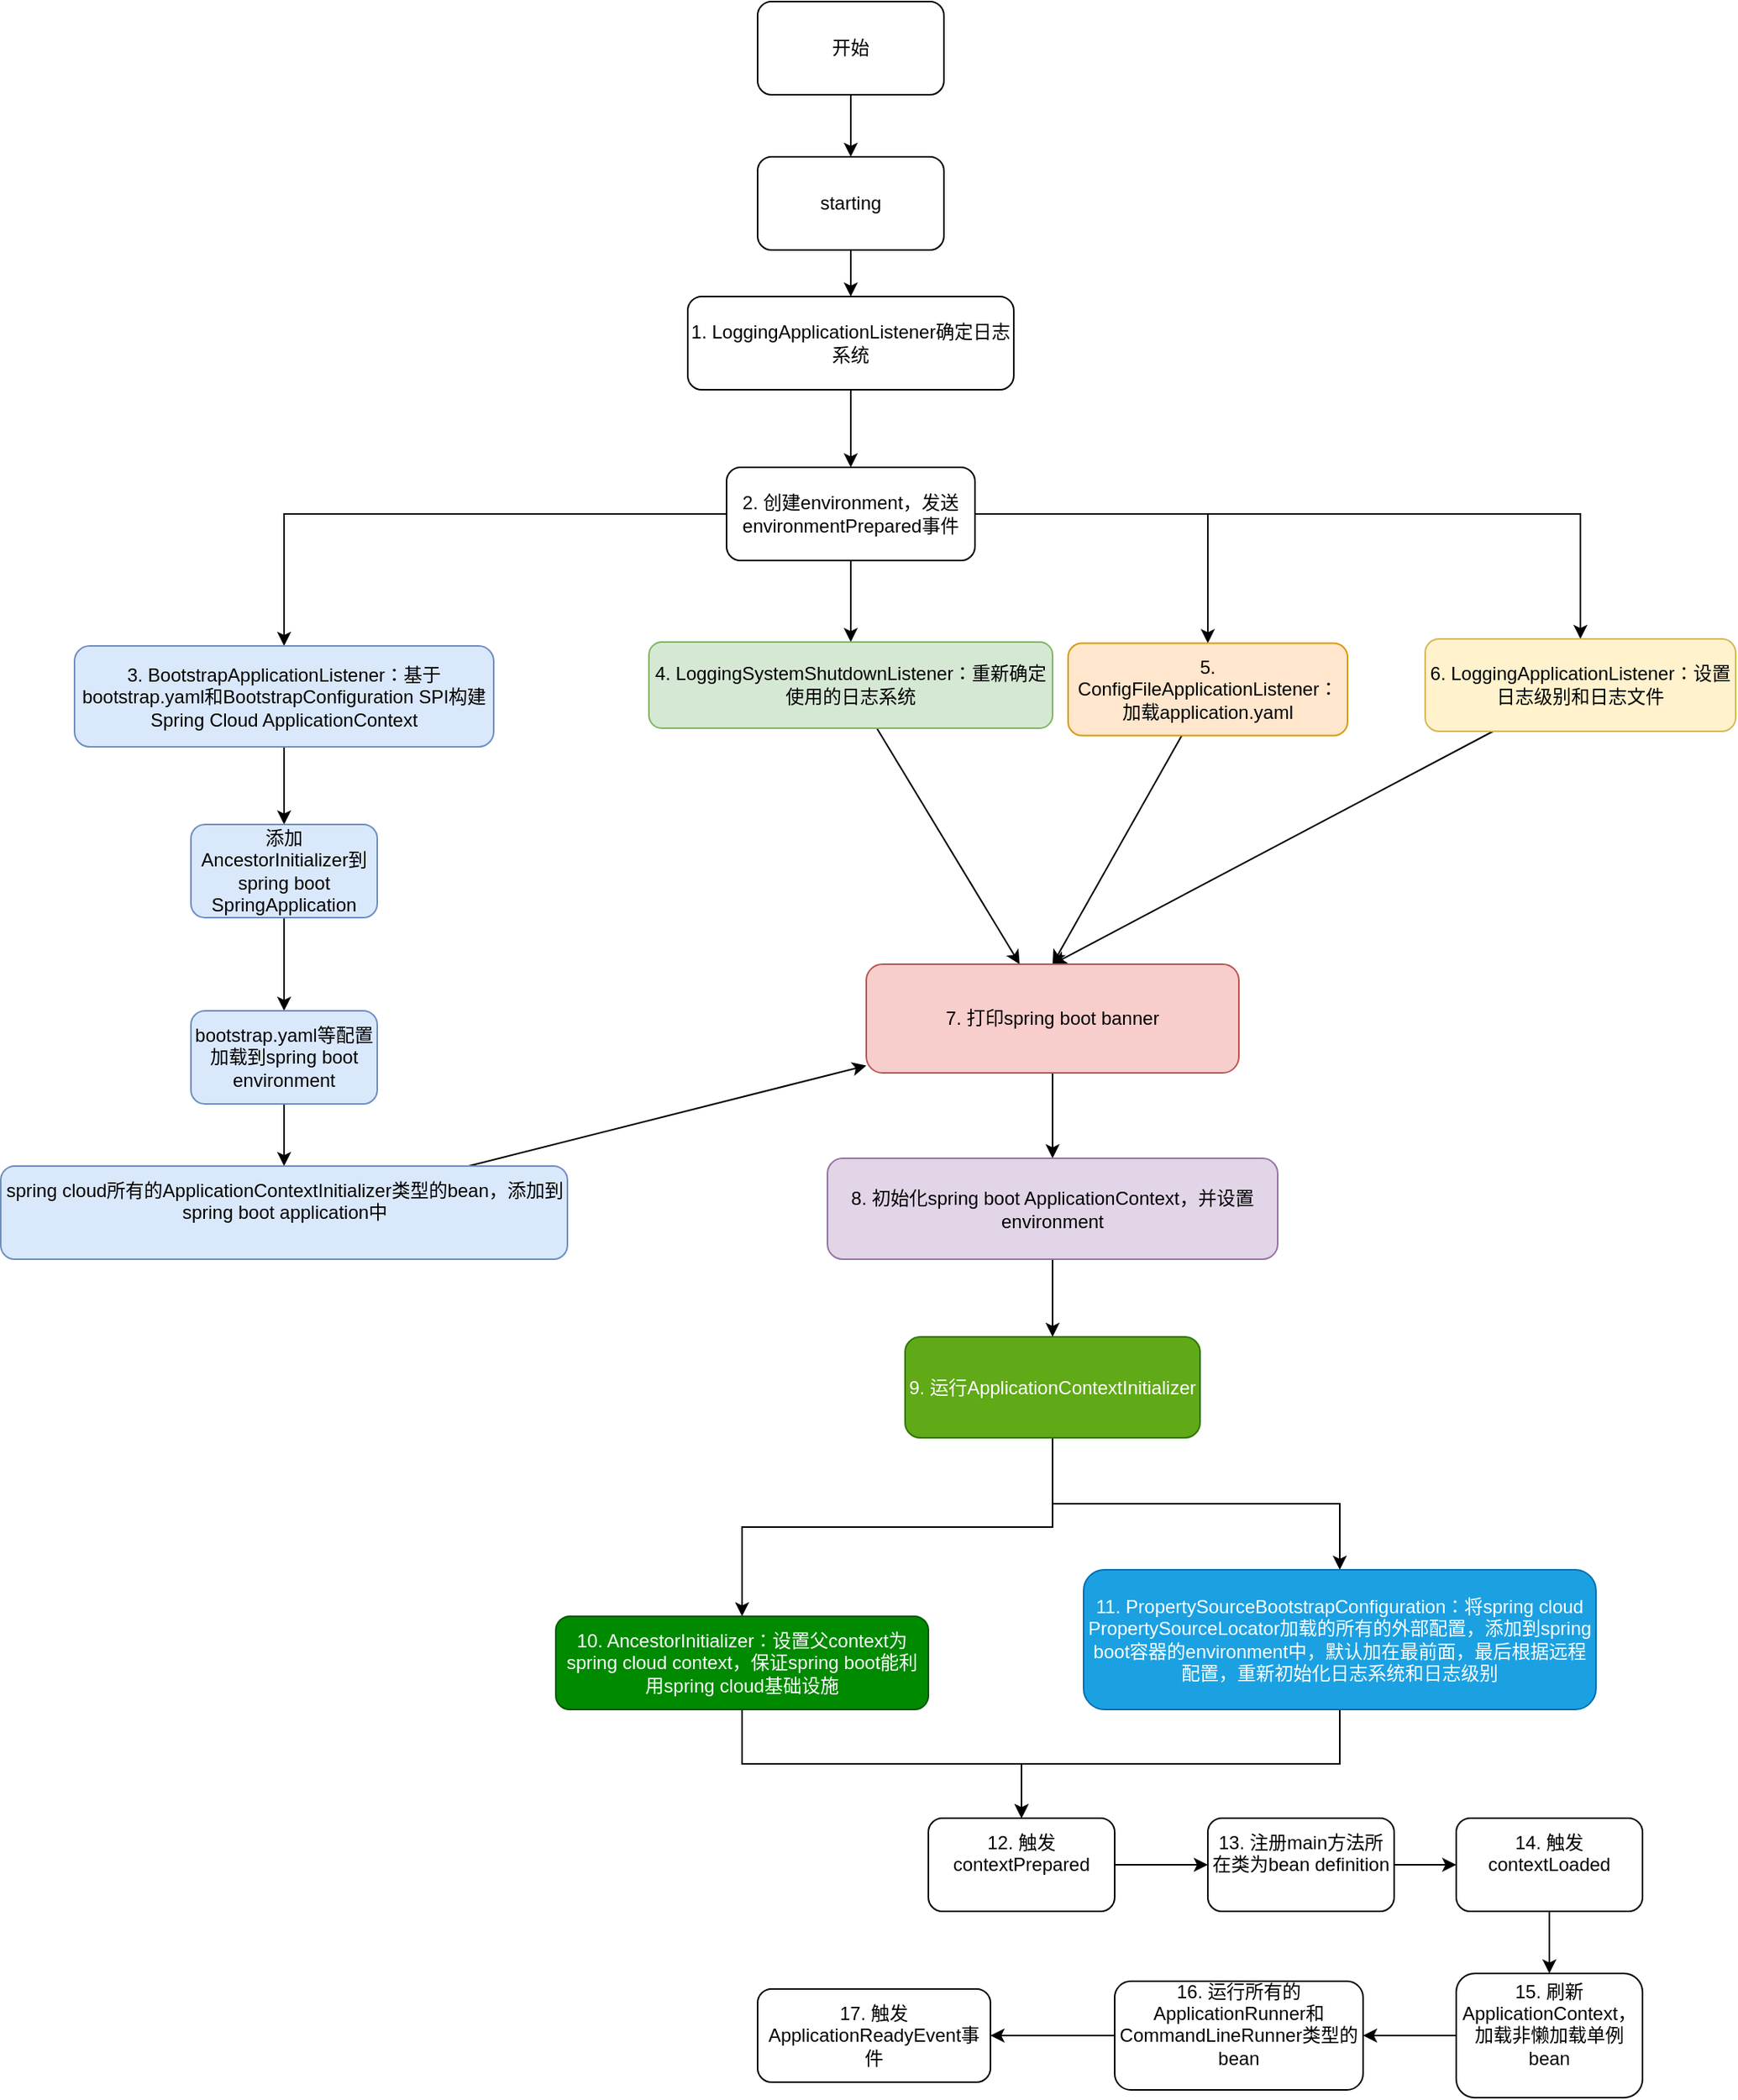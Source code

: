 <mxfile version="16.5.3" type="github">
  <diagram id="prtHgNgQTEPvFCAcTncT" name="Page-1">
    <mxGraphModel dx="2125" dy="784" grid="1" gridSize="10" guides="1" tooltips="1" connect="1" arrows="1" fold="1" page="1" pageScale="1" pageWidth="827" pageHeight="1169" math="0" shadow="0">
      <root>
        <mxCell id="0" />
        <mxCell id="1" parent="0" />
        <mxCell id="Ubx69jefZDyjw2Y8VgKQ-3" value="" style="edgeStyle=orthogonalEdgeStyle;rounded=0;orthogonalLoop=1;jettySize=auto;html=1;" edge="1" parent="1" source="Ubx69jefZDyjw2Y8VgKQ-1" target="Ubx69jefZDyjw2Y8VgKQ-2">
          <mxGeometry relative="1" as="geometry" />
        </mxCell>
        <mxCell id="Ubx69jefZDyjw2Y8VgKQ-1" value="开始" style="rounded=1;whiteSpace=wrap;html=1;" vertex="1" parent="1">
          <mxGeometry x="330" y="170" width="120" height="60" as="geometry" />
        </mxCell>
        <mxCell id="Ubx69jefZDyjw2Y8VgKQ-15" value="" style="edgeStyle=orthogonalEdgeStyle;rounded=0;orthogonalLoop=1;jettySize=auto;html=1;" edge="1" parent="1" source="Ubx69jefZDyjw2Y8VgKQ-2" target="Ubx69jefZDyjw2Y8VgKQ-14">
          <mxGeometry relative="1" as="geometry" />
        </mxCell>
        <mxCell id="Ubx69jefZDyjw2Y8VgKQ-2" value="starting" style="whiteSpace=wrap;html=1;rounded=1;" vertex="1" parent="1">
          <mxGeometry x="330" y="270" width="120" height="60" as="geometry" />
        </mxCell>
        <mxCell id="Ubx69jefZDyjw2Y8VgKQ-7" value="" style="edgeStyle=orthogonalEdgeStyle;rounded=0;orthogonalLoop=1;jettySize=auto;html=1;" edge="1" parent="1" source="Ubx69jefZDyjw2Y8VgKQ-4" target="Ubx69jefZDyjw2Y8VgKQ-6">
          <mxGeometry relative="1" as="geometry" />
        </mxCell>
        <mxCell id="Ubx69jefZDyjw2Y8VgKQ-18" value="" style="edgeStyle=orthogonalEdgeStyle;rounded=0;orthogonalLoop=1;jettySize=auto;html=1;" edge="1" parent="1" source="Ubx69jefZDyjw2Y8VgKQ-4" target="Ubx69jefZDyjw2Y8VgKQ-17">
          <mxGeometry relative="1" as="geometry" />
        </mxCell>
        <mxCell id="Ubx69jefZDyjw2Y8VgKQ-20" value="" style="edgeStyle=orthogonalEdgeStyle;rounded=0;orthogonalLoop=1;jettySize=auto;html=1;" edge="1" parent="1" source="Ubx69jefZDyjw2Y8VgKQ-4" target="Ubx69jefZDyjw2Y8VgKQ-19">
          <mxGeometry relative="1" as="geometry" />
        </mxCell>
        <mxCell id="Ubx69jefZDyjw2Y8VgKQ-24" value="" style="edgeStyle=orthogonalEdgeStyle;rounded=0;orthogonalLoop=1;jettySize=auto;html=1;" edge="1" parent="1" source="Ubx69jefZDyjw2Y8VgKQ-4" target="Ubx69jefZDyjw2Y8VgKQ-23">
          <mxGeometry relative="1" as="geometry" />
        </mxCell>
        <mxCell id="Ubx69jefZDyjw2Y8VgKQ-4" value="2. 创建environment，发送environmentPrepared事件" style="whiteSpace=wrap;html=1;rounded=1;" vertex="1" parent="1">
          <mxGeometry x="310" y="470" width="160" height="60" as="geometry" />
        </mxCell>
        <mxCell id="Ubx69jefZDyjw2Y8VgKQ-9" value="" style="edgeStyle=orthogonalEdgeStyle;rounded=0;orthogonalLoop=1;jettySize=auto;html=1;" edge="1" parent="1" source="Ubx69jefZDyjw2Y8VgKQ-6" target="Ubx69jefZDyjw2Y8VgKQ-8">
          <mxGeometry relative="1" as="geometry" />
        </mxCell>
        <mxCell id="Ubx69jefZDyjw2Y8VgKQ-6" value="3. BootstrapApplicationListener：基于bootstrap.yaml和BootstrapConfiguration SPI构建Spring Cloud ApplicationContext" style="whiteSpace=wrap;html=1;rounded=1;fillColor=#dae8fc;strokeColor=#6c8ebf;" vertex="1" parent="1">
          <mxGeometry x="-110" y="585" width="270" height="65" as="geometry" />
        </mxCell>
        <mxCell id="Ubx69jefZDyjw2Y8VgKQ-11" value="" style="edgeStyle=orthogonalEdgeStyle;rounded=0;orthogonalLoop=1;jettySize=auto;html=1;" edge="1" parent="1" source="Ubx69jefZDyjw2Y8VgKQ-8" target="Ubx69jefZDyjw2Y8VgKQ-10">
          <mxGeometry relative="1" as="geometry" />
        </mxCell>
        <mxCell id="Ubx69jefZDyjw2Y8VgKQ-8" value="添加AncestorInitializer到spring boot SpringApplication" style="whiteSpace=wrap;html=1;rounded=1;fillColor=#dae8fc;strokeColor=#6c8ebf;" vertex="1" parent="1">
          <mxGeometry x="-35" y="700" width="120" height="60" as="geometry" />
        </mxCell>
        <mxCell id="Ubx69jefZDyjw2Y8VgKQ-13" value="" style="edgeStyle=orthogonalEdgeStyle;rounded=0;orthogonalLoop=1;jettySize=auto;html=1;" edge="1" parent="1" source="Ubx69jefZDyjw2Y8VgKQ-10" target="Ubx69jefZDyjw2Y8VgKQ-12">
          <mxGeometry relative="1" as="geometry" />
        </mxCell>
        <mxCell id="Ubx69jefZDyjw2Y8VgKQ-10" value="bootstrap.yaml等配置加载到spring boot environment" style="whiteSpace=wrap;html=1;rounded=1;fillColor=#dae8fc;strokeColor=#6c8ebf;" vertex="1" parent="1">
          <mxGeometry x="-35" y="820" width="120" height="60" as="geometry" />
        </mxCell>
        <mxCell id="Ubx69jefZDyjw2Y8VgKQ-26" style="rounded=0;orthogonalLoop=1;jettySize=auto;html=1;" edge="1" parent="1" source="Ubx69jefZDyjw2Y8VgKQ-12" target="Ubx69jefZDyjw2Y8VgKQ-25">
          <mxGeometry relative="1" as="geometry" />
        </mxCell>
        <mxCell id="Ubx69jefZDyjw2Y8VgKQ-12" value="&lt;div&gt;spring cloud所有的ApplicationContextInitializer类型的bean，添加到spring boot application中&lt;/div&gt;&lt;div&gt;&lt;br&gt;&lt;/div&gt;" style="whiteSpace=wrap;html=1;rounded=1;fillColor=#dae8fc;strokeColor=#6c8ebf;" vertex="1" parent="1">
          <mxGeometry x="-157.5" y="920" width="365" height="60" as="geometry" />
        </mxCell>
        <mxCell id="Ubx69jefZDyjw2Y8VgKQ-16" style="edgeStyle=orthogonalEdgeStyle;rounded=0;orthogonalLoop=1;jettySize=auto;html=1;entryX=0.5;entryY=0;entryDx=0;entryDy=0;" edge="1" parent="1" source="Ubx69jefZDyjw2Y8VgKQ-14" target="Ubx69jefZDyjw2Y8VgKQ-4">
          <mxGeometry relative="1" as="geometry" />
        </mxCell>
        <mxCell id="Ubx69jefZDyjw2Y8VgKQ-14" value="1. LoggingApplicationListener确定日志系统" style="whiteSpace=wrap;html=1;rounded=1;" vertex="1" parent="1">
          <mxGeometry x="285" y="360" width="210" height="60" as="geometry" />
        </mxCell>
        <mxCell id="Ubx69jefZDyjw2Y8VgKQ-27" style="rounded=0;orthogonalLoop=1;jettySize=auto;html=1;" edge="1" parent="1" source="Ubx69jefZDyjw2Y8VgKQ-17" target="Ubx69jefZDyjw2Y8VgKQ-25">
          <mxGeometry relative="1" as="geometry" />
        </mxCell>
        <mxCell id="Ubx69jefZDyjw2Y8VgKQ-17" value="4. LoggingSystemShutdownListener：重新确定使用的日志系统" style="whiteSpace=wrap;html=1;rounded=1;fillColor=#d5e8d4;strokeColor=#82b366;" vertex="1" parent="1">
          <mxGeometry x="260" y="582.5" width="260" height="55.5" as="geometry" />
        </mxCell>
        <mxCell id="Ubx69jefZDyjw2Y8VgKQ-28" style="rounded=0;orthogonalLoop=1;jettySize=auto;html=1;entryX=0.5;entryY=0;entryDx=0;entryDy=0;" edge="1" parent="1" source="Ubx69jefZDyjw2Y8VgKQ-19" target="Ubx69jefZDyjw2Y8VgKQ-25">
          <mxGeometry relative="1" as="geometry" />
        </mxCell>
        <mxCell id="Ubx69jefZDyjw2Y8VgKQ-19" value="5. ConfigFileApplicationListener：加载application.yaml" style="whiteSpace=wrap;html=1;rounded=1;fillColor=#ffe6cc;strokeColor=#d79b00;" vertex="1" parent="1">
          <mxGeometry x="530" y="583.25" width="180" height="59.5" as="geometry" />
        </mxCell>
        <mxCell id="Ubx69jefZDyjw2Y8VgKQ-29" style="rounded=0;orthogonalLoop=1;jettySize=auto;html=1;entryX=0.5;entryY=0;entryDx=0;entryDy=0;" edge="1" parent="1" source="Ubx69jefZDyjw2Y8VgKQ-23" target="Ubx69jefZDyjw2Y8VgKQ-25">
          <mxGeometry relative="1" as="geometry" />
        </mxCell>
        <mxCell id="Ubx69jefZDyjw2Y8VgKQ-23" value="6. LoggingApplicationListener：设置日志级别和日志文件" style="whiteSpace=wrap;html=1;rounded=1;fillColor=#fff2cc;strokeColor=#d6b656;" vertex="1" parent="1">
          <mxGeometry x="760" y="580.5" width="200" height="59.5" as="geometry" />
        </mxCell>
        <mxCell id="Ubx69jefZDyjw2Y8VgKQ-33" value="" style="edgeStyle=orthogonalEdgeStyle;rounded=0;orthogonalLoop=1;jettySize=auto;html=1;" edge="1" parent="1" source="Ubx69jefZDyjw2Y8VgKQ-25" target="Ubx69jefZDyjw2Y8VgKQ-32">
          <mxGeometry relative="1" as="geometry" />
        </mxCell>
        <mxCell id="Ubx69jefZDyjw2Y8VgKQ-25" value="7. 打印spring boot banner" style="rounded=1;whiteSpace=wrap;html=1;fillColor=#f8cecc;strokeColor=#b85450;" vertex="1" parent="1">
          <mxGeometry x="400" y="790" width="240" height="70" as="geometry" />
        </mxCell>
        <mxCell id="Ubx69jefZDyjw2Y8VgKQ-37" style="edgeStyle=orthogonalEdgeStyle;rounded=0;orthogonalLoop=1;jettySize=auto;html=1;" edge="1" parent="1" source="Ubx69jefZDyjw2Y8VgKQ-30" target="Ubx69jefZDyjw2Y8VgKQ-35">
          <mxGeometry relative="1" as="geometry" />
        </mxCell>
        <mxCell id="Ubx69jefZDyjw2Y8VgKQ-38" style="edgeStyle=orthogonalEdgeStyle;rounded=0;orthogonalLoop=1;jettySize=auto;html=1;" edge="1" parent="1" source="Ubx69jefZDyjw2Y8VgKQ-30" target="Ubx69jefZDyjw2Y8VgKQ-36">
          <mxGeometry relative="1" as="geometry" />
        </mxCell>
        <mxCell id="Ubx69jefZDyjw2Y8VgKQ-30" value="9. 运行ApplicationContextInitializer" style="whiteSpace=wrap;html=1;rounded=1;fillColor=#60a917;fontColor=#ffffff;strokeColor=#2D7600;" vertex="1" parent="1">
          <mxGeometry x="425" y="1030" width="190" height="65" as="geometry" />
        </mxCell>
        <mxCell id="Ubx69jefZDyjw2Y8VgKQ-34" style="edgeStyle=orthogonalEdgeStyle;rounded=0;orthogonalLoop=1;jettySize=auto;html=1;entryX=0.5;entryY=0;entryDx=0;entryDy=0;" edge="1" parent="1" source="Ubx69jefZDyjw2Y8VgKQ-32" target="Ubx69jefZDyjw2Y8VgKQ-30">
          <mxGeometry relative="1" as="geometry" />
        </mxCell>
        <mxCell id="Ubx69jefZDyjw2Y8VgKQ-32" value="&lt;span&gt;8. 初始化spring boot ApplicationContext，并设置environment&lt;/span&gt;" style="whiteSpace=wrap;html=1;rounded=1;fillColor=#e1d5e7;strokeColor=#9673a6;" vertex="1" parent="1">
          <mxGeometry x="375" y="915" width="290" height="65" as="geometry" />
        </mxCell>
        <mxCell id="Ubx69jefZDyjw2Y8VgKQ-49" style="edgeStyle=orthogonalEdgeStyle;rounded=0;orthogonalLoop=1;jettySize=auto;html=1;entryX=0.5;entryY=0;entryDx=0;entryDy=0;" edge="1" parent="1" source="Ubx69jefZDyjw2Y8VgKQ-35" target="Ubx69jefZDyjw2Y8VgKQ-44">
          <mxGeometry relative="1" as="geometry" />
        </mxCell>
        <mxCell id="Ubx69jefZDyjw2Y8VgKQ-35" value="&lt;span&gt;10. AncestorInitializer：设置父context为spring cloud context，保证spring boot能利用spring cloud基础设施&lt;/span&gt;" style="rounded=1;whiteSpace=wrap;html=1;fillColor=#008a00;fontColor=#ffffff;strokeColor=#005700;" vertex="1" parent="1">
          <mxGeometry x="200" y="1210" width="240" height="60" as="geometry" />
        </mxCell>
        <mxCell id="Ubx69jefZDyjw2Y8VgKQ-50" style="edgeStyle=orthogonalEdgeStyle;rounded=0;orthogonalLoop=1;jettySize=auto;html=1;entryX=0.5;entryY=0;entryDx=0;entryDy=0;" edge="1" parent="1" source="Ubx69jefZDyjw2Y8VgKQ-36" target="Ubx69jefZDyjw2Y8VgKQ-44">
          <mxGeometry relative="1" as="geometry" />
        </mxCell>
        <mxCell id="Ubx69jefZDyjw2Y8VgKQ-36" value="11. PropertySourceBootstrapConfiguration：将spring cloud PropertySourceLocator加载的所有的外部配置，添加到spring boot容器的environment中，默认加在最前面，最后根据远程配置，重新初始化日志系统和日志级别" style="rounded=1;whiteSpace=wrap;html=1;fillColor=#1ba1e2;fontColor=#ffffff;strokeColor=#006EAF;" vertex="1" parent="1">
          <mxGeometry x="540" y="1180" width="330" height="90" as="geometry" />
        </mxCell>
        <mxCell id="Ubx69jefZDyjw2Y8VgKQ-52" style="edgeStyle=orthogonalEdgeStyle;rounded=0;orthogonalLoop=1;jettySize=auto;html=1;" edge="1" parent="1" source="Ubx69jefZDyjw2Y8VgKQ-42" target="Ubx69jefZDyjw2Y8VgKQ-45">
          <mxGeometry relative="1" as="geometry" />
        </mxCell>
        <mxCell id="Ubx69jefZDyjw2Y8VgKQ-42" value="&lt;div&gt;13. 注册main方法所在类为bean definition&lt;/div&gt;&lt;div&gt;&lt;br&gt;&lt;/div&gt;" style="rounded=1;whiteSpace=wrap;html=1;" vertex="1" parent="1">
          <mxGeometry x="620" y="1340" width="120" height="60" as="geometry" />
        </mxCell>
        <mxCell id="Ubx69jefZDyjw2Y8VgKQ-51" style="edgeStyle=orthogonalEdgeStyle;rounded=0;orthogonalLoop=1;jettySize=auto;html=1;entryX=0;entryY=0.5;entryDx=0;entryDy=0;" edge="1" parent="1" source="Ubx69jefZDyjw2Y8VgKQ-44" target="Ubx69jefZDyjw2Y8VgKQ-42">
          <mxGeometry relative="1" as="geometry" />
        </mxCell>
        <mxCell id="Ubx69jefZDyjw2Y8VgKQ-44" value="&lt;div&gt;12. 触发contextPrepared&lt;/div&gt;&lt;div&gt;&lt;br&gt;&lt;/div&gt;" style="rounded=1;whiteSpace=wrap;html=1;" vertex="1" parent="1">
          <mxGeometry x="440" y="1340" width="120" height="60" as="geometry" />
        </mxCell>
        <mxCell id="Ubx69jefZDyjw2Y8VgKQ-53" style="edgeStyle=orthogonalEdgeStyle;rounded=0;orthogonalLoop=1;jettySize=auto;html=1;entryX=0.5;entryY=0;entryDx=0;entryDy=0;" edge="1" parent="1" source="Ubx69jefZDyjw2Y8VgKQ-45" target="Ubx69jefZDyjw2Y8VgKQ-46">
          <mxGeometry relative="1" as="geometry" />
        </mxCell>
        <mxCell id="Ubx69jefZDyjw2Y8VgKQ-45" value="&lt;div&gt;&lt;div&gt;14. 触发contextLoaded&lt;/div&gt;&lt;/div&gt;&lt;div&gt;&lt;br&gt;&lt;/div&gt;" style="rounded=1;whiteSpace=wrap;html=1;" vertex="1" parent="1">
          <mxGeometry x="780" y="1340" width="120" height="60" as="geometry" />
        </mxCell>
        <mxCell id="Ubx69jefZDyjw2Y8VgKQ-54" style="edgeStyle=orthogonalEdgeStyle;rounded=0;orthogonalLoop=1;jettySize=auto;html=1;" edge="1" parent="1" source="Ubx69jefZDyjw2Y8VgKQ-46" target="Ubx69jefZDyjw2Y8VgKQ-47">
          <mxGeometry relative="1" as="geometry" />
        </mxCell>
        <mxCell id="Ubx69jefZDyjw2Y8VgKQ-46" value="&lt;div&gt;&lt;div&gt;&lt;div&gt;15. 刷新ApplicationContext，加载非懒加载单例bean&lt;/div&gt;&lt;/div&gt;&lt;/div&gt;&lt;div&gt;&lt;br&gt;&lt;/div&gt;" style="rounded=1;whiteSpace=wrap;html=1;" vertex="1" parent="1">
          <mxGeometry x="780" y="1440" width="120" height="80" as="geometry" />
        </mxCell>
        <mxCell id="Ubx69jefZDyjw2Y8VgKQ-55" style="edgeStyle=orthogonalEdgeStyle;rounded=0;orthogonalLoop=1;jettySize=auto;html=1;entryX=1;entryY=0.5;entryDx=0;entryDy=0;" edge="1" parent="1" source="Ubx69jefZDyjw2Y8VgKQ-47" target="Ubx69jefZDyjw2Y8VgKQ-48">
          <mxGeometry relative="1" as="geometry" />
        </mxCell>
        <mxCell id="Ubx69jefZDyjw2Y8VgKQ-47" value="&lt;div&gt;&lt;div&gt;&lt;div&gt;&lt;div&gt;16. 运行所有的ApplicationRunner和CommandLineRunner类型的bean&lt;/div&gt;&lt;/div&gt;&lt;/div&gt;&lt;/div&gt;&lt;div&gt;&lt;br&gt;&lt;/div&gt;" style="rounded=1;whiteSpace=wrap;html=1;" vertex="1" parent="1">
          <mxGeometry x="560" y="1445" width="160" height="70" as="geometry" />
        </mxCell>
        <mxCell id="Ubx69jefZDyjw2Y8VgKQ-48" value="17. 触发ApplicationReadyEvent事件" style="rounded=1;whiteSpace=wrap;html=1;" vertex="1" parent="1">
          <mxGeometry x="330" y="1450" width="150" height="60" as="geometry" />
        </mxCell>
      </root>
    </mxGraphModel>
  </diagram>
</mxfile>
